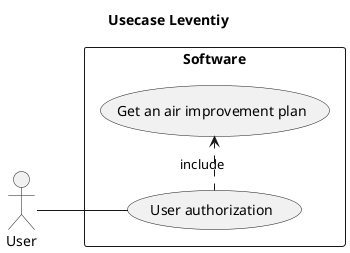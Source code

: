 @startuml
title Usecase Leventiy
left to right direction
actor :User:

rectangle Software {

    usecase (User authorization)
    usecase (Get an air improvement plan)

   :User: -- (User authorization)
   (User authorization) .> (Get an air improvement plan) : include
}
@enduml
